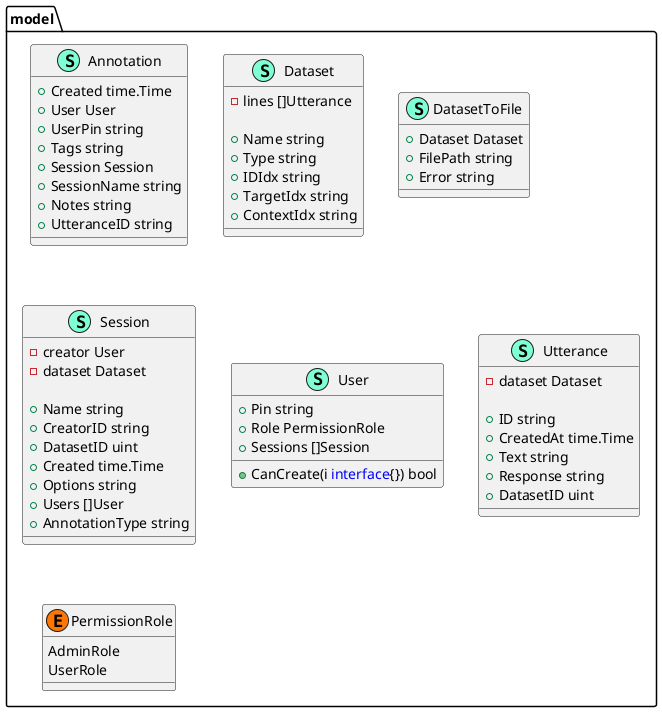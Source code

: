 @startuml
namespace model {
    class Annotation << (S,Aquamarine) >> {
        + Created time.Time
        + User User
        + UserPin string
        + Tags string
        + Session Session
        + SessionName string
        + Notes string
        + UtteranceID string

    }
    class Dataset << (S,Aquamarine) >> {
        - lines []Utterance

        + Name string
        + Type string
        + IDIdx string
        + TargetIdx string
        + ContextIdx string

    }
    class DatasetToFile << (S,Aquamarine) >> {
        + Dataset Dataset
        + FilePath string
        + Error string

    }
    class Session << (S,Aquamarine) >> {
        - creator User
        - dataset Dataset

        + Name string
        + CreatorID string
        + DatasetID uint
        + Created time.Time
        + Options string
        + Users []User
        + AnnotationType string

    }
    class User << (S,Aquamarine) >> {
        + Pin string
        + Role PermissionRole
        + Sessions []Session

        + CanCreate(i <font color=blue>interface</font>{}) bool

    }
    class Utterance << (S,Aquamarine) >> {
        - dataset Dataset

        + ID string
        + CreatedAt time.Time
        + Text string
        + Response string
        + DatasetID uint

    }
    enum model.PermissionRole << (E, #FF7700) >>  {
        AdminRole
        UserRole
    }
}

@enduml
